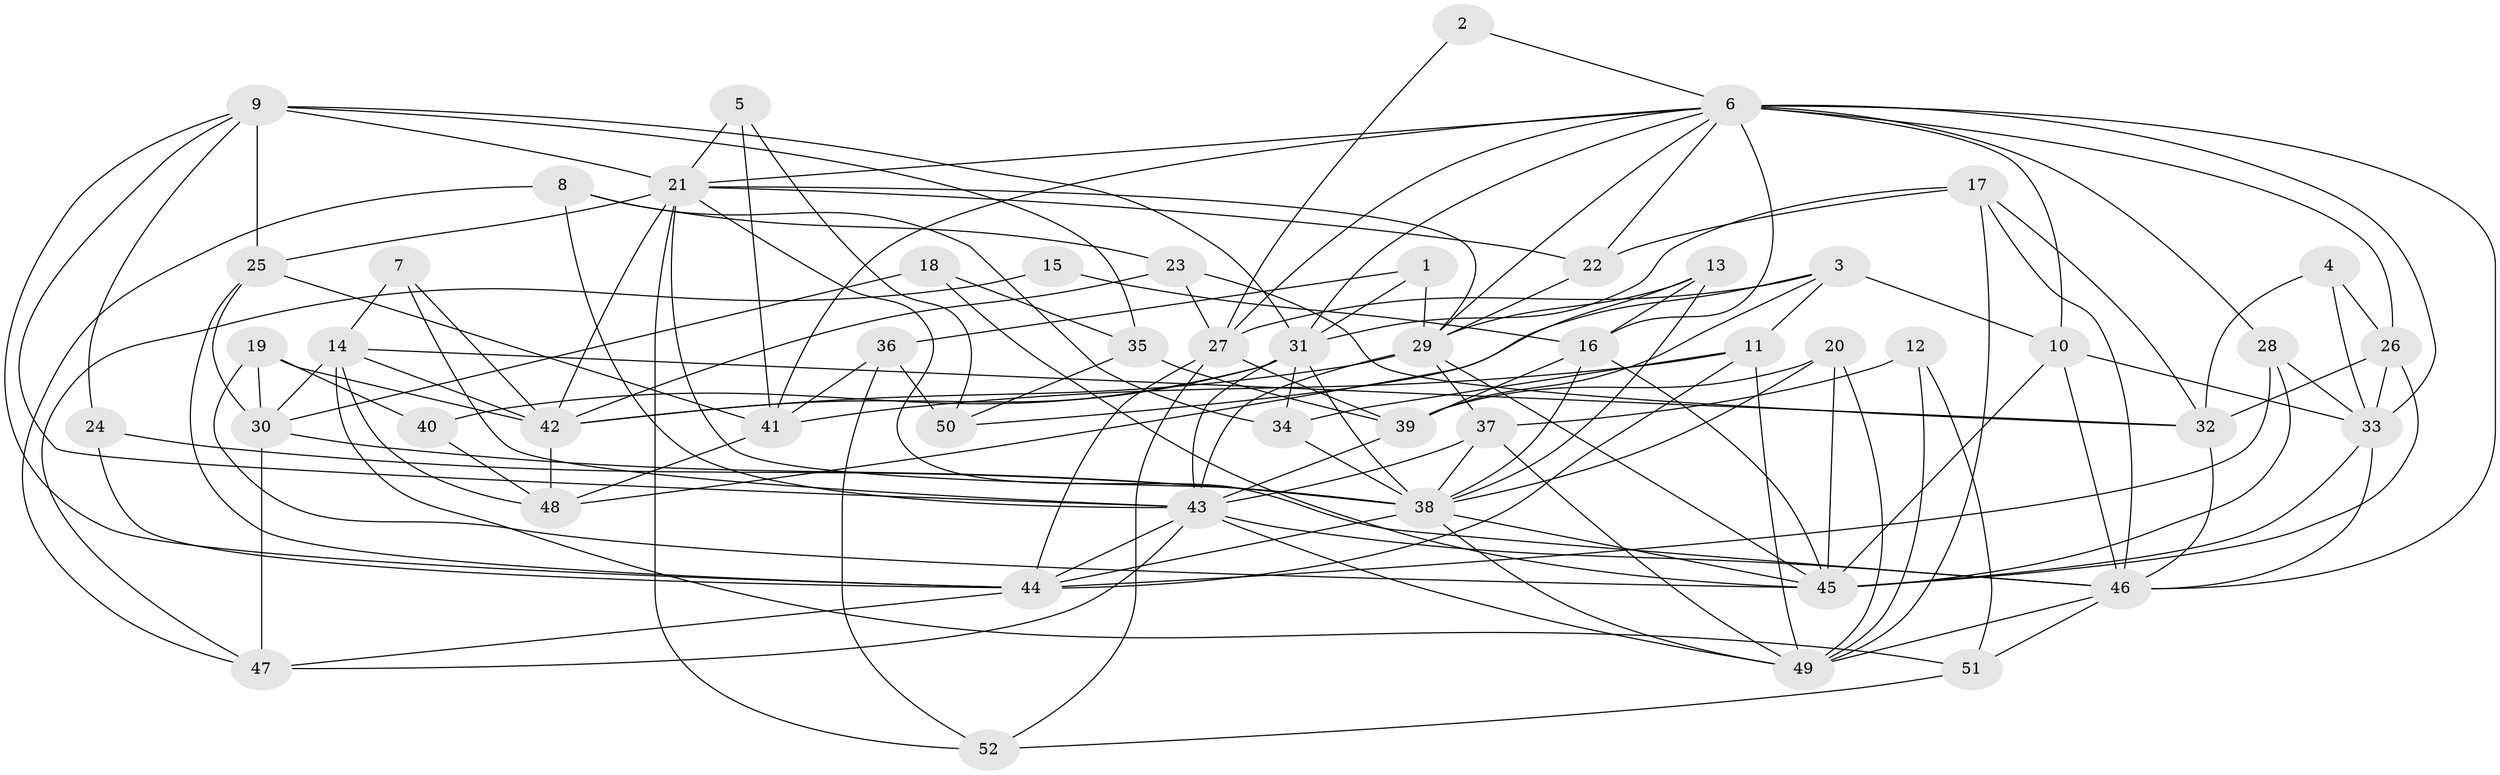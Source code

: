 // original degree distribution, {7: 0.038461538461538464, 3: 0.28846153846153844, 4: 0.25961538461538464, 2: 0.1346153846153846, 6: 0.09615384615384616, 5: 0.16346153846153846, 9: 0.009615384615384616, 8: 0.009615384615384616}
// Generated by graph-tools (version 1.1) at 2025/26/03/09/25 03:26:11]
// undirected, 52 vertices, 145 edges
graph export_dot {
graph [start="1"]
  node [color=gray90,style=filled];
  1;
  2;
  3;
  4;
  5;
  6;
  7;
  8;
  9;
  10;
  11;
  12;
  13;
  14;
  15;
  16;
  17;
  18;
  19;
  20;
  21;
  22;
  23;
  24;
  25;
  26;
  27;
  28;
  29;
  30;
  31;
  32;
  33;
  34;
  35;
  36;
  37;
  38;
  39;
  40;
  41;
  42;
  43;
  44;
  45;
  46;
  47;
  48;
  49;
  50;
  51;
  52;
  1 -- 29 [weight=1.0];
  1 -- 31 [weight=1.0];
  1 -- 36 [weight=2.0];
  2 -- 6 [weight=1.0];
  2 -- 27 [weight=1.0];
  3 -- 10 [weight=1.0];
  3 -- 11 [weight=1.0];
  3 -- 27 [weight=1.0];
  3 -- 39 [weight=1.0];
  3 -- 50 [weight=1.0];
  4 -- 26 [weight=1.0];
  4 -- 32 [weight=1.0];
  4 -- 33 [weight=1.0];
  5 -- 21 [weight=1.0];
  5 -- 41 [weight=1.0];
  5 -- 50 [weight=1.0];
  6 -- 10 [weight=2.0];
  6 -- 16 [weight=1.0];
  6 -- 21 [weight=1.0];
  6 -- 22 [weight=1.0];
  6 -- 26 [weight=1.0];
  6 -- 27 [weight=1.0];
  6 -- 28 [weight=1.0];
  6 -- 29 [weight=1.0];
  6 -- 31 [weight=1.0];
  6 -- 33 [weight=1.0];
  6 -- 41 [weight=1.0];
  6 -- 46 [weight=1.0];
  7 -- 14 [weight=1.0];
  7 -- 42 [weight=1.0];
  7 -- 43 [weight=1.0];
  8 -- 23 [weight=1.0];
  8 -- 34 [weight=1.0];
  8 -- 43 [weight=1.0];
  8 -- 47 [weight=1.0];
  9 -- 21 [weight=1.0];
  9 -- 24 [weight=1.0];
  9 -- 25 [weight=2.0];
  9 -- 31 [weight=1.0];
  9 -- 35 [weight=1.0];
  9 -- 43 [weight=1.0];
  9 -- 44 [weight=1.0];
  10 -- 33 [weight=1.0];
  10 -- 45 [weight=1.0];
  10 -- 46 [weight=1.0];
  11 -- 34 [weight=1.0];
  11 -- 41 [weight=1.0];
  11 -- 44 [weight=1.0];
  11 -- 49 [weight=1.0];
  12 -- 37 [weight=1.0];
  12 -- 49 [weight=1.0];
  12 -- 51 [weight=1.0];
  13 -- 16 [weight=1.0];
  13 -- 29 [weight=1.0];
  13 -- 38 [weight=1.0];
  13 -- 48 [weight=1.0];
  14 -- 30 [weight=1.0];
  14 -- 32 [weight=1.0];
  14 -- 42 [weight=1.0];
  14 -- 48 [weight=1.0];
  14 -- 51 [weight=1.0];
  15 -- 16 [weight=1.0];
  15 -- 47 [weight=1.0];
  16 -- 38 [weight=1.0];
  16 -- 39 [weight=1.0];
  16 -- 45 [weight=1.0];
  17 -- 22 [weight=1.0];
  17 -- 31 [weight=1.0];
  17 -- 32 [weight=1.0];
  17 -- 46 [weight=1.0];
  17 -- 49 [weight=1.0];
  18 -- 30 [weight=1.0];
  18 -- 35 [weight=1.0];
  18 -- 45 [weight=1.0];
  19 -- 30 [weight=1.0];
  19 -- 40 [weight=1.0];
  19 -- 42 [weight=1.0];
  19 -- 45 [weight=1.0];
  20 -- 38 [weight=1.0];
  20 -- 39 [weight=1.0];
  20 -- 45 [weight=2.0];
  20 -- 49 [weight=1.0];
  21 -- 22 [weight=1.0];
  21 -- 25 [weight=1.0];
  21 -- 29 [weight=1.0];
  21 -- 38 [weight=1.0];
  21 -- 42 [weight=1.0];
  21 -- 46 [weight=2.0];
  21 -- 52 [weight=1.0];
  22 -- 29 [weight=1.0];
  23 -- 27 [weight=1.0];
  23 -- 32 [weight=1.0];
  23 -- 42 [weight=2.0];
  24 -- 38 [weight=1.0];
  24 -- 44 [weight=1.0];
  25 -- 30 [weight=1.0];
  25 -- 41 [weight=1.0];
  25 -- 44 [weight=1.0];
  26 -- 32 [weight=1.0];
  26 -- 33 [weight=1.0];
  26 -- 45 [weight=1.0];
  27 -- 39 [weight=2.0];
  27 -- 44 [weight=2.0];
  27 -- 52 [weight=1.0];
  28 -- 33 [weight=1.0];
  28 -- 44 [weight=1.0];
  28 -- 45 [weight=1.0];
  29 -- 37 [weight=1.0];
  29 -- 42 [weight=1.0];
  29 -- 43 [weight=1.0];
  29 -- 45 [weight=1.0];
  30 -- 38 [weight=1.0];
  30 -- 47 [weight=1.0];
  31 -- 34 [weight=1.0];
  31 -- 38 [weight=1.0];
  31 -- 40 [weight=1.0];
  31 -- 42 [weight=1.0];
  31 -- 43 [weight=1.0];
  32 -- 46 [weight=1.0];
  33 -- 45 [weight=1.0];
  33 -- 46 [weight=1.0];
  34 -- 38 [weight=1.0];
  35 -- 39 [weight=1.0];
  35 -- 50 [weight=1.0];
  36 -- 41 [weight=1.0];
  36 -- 50 [weight=1.0];
  36 -- 52 [weight=1.0];
  37 -- 38 [weight=1.0];
  37 -- 43 [weight=1.0];
  37 -- 49 [weight=1.0];
  38 -- 44 [weight=1.0];
  38 -- 45 [weight=1.0];
  38 -- 49 [weight=1.0];
  39 -- 43 [weight=1.0];
  40 -- 48 [weight=1.0];
  41 -- 48 [weight=1.0];
  42 -- 48 [weight=1.0];
  43 -- 44 [weight=1.0];
  43 -- 46 [weight=1.0];
  43 -- 47 [weight=1.0];
  43 -- 49 [weight=1.0];
  44 -- 47 [weight=1.0];
  46 -- 49 [weight=1.0];
  46 -- 51 [weight=1.0];
  51 -- 52 [weight=1.0];
}
